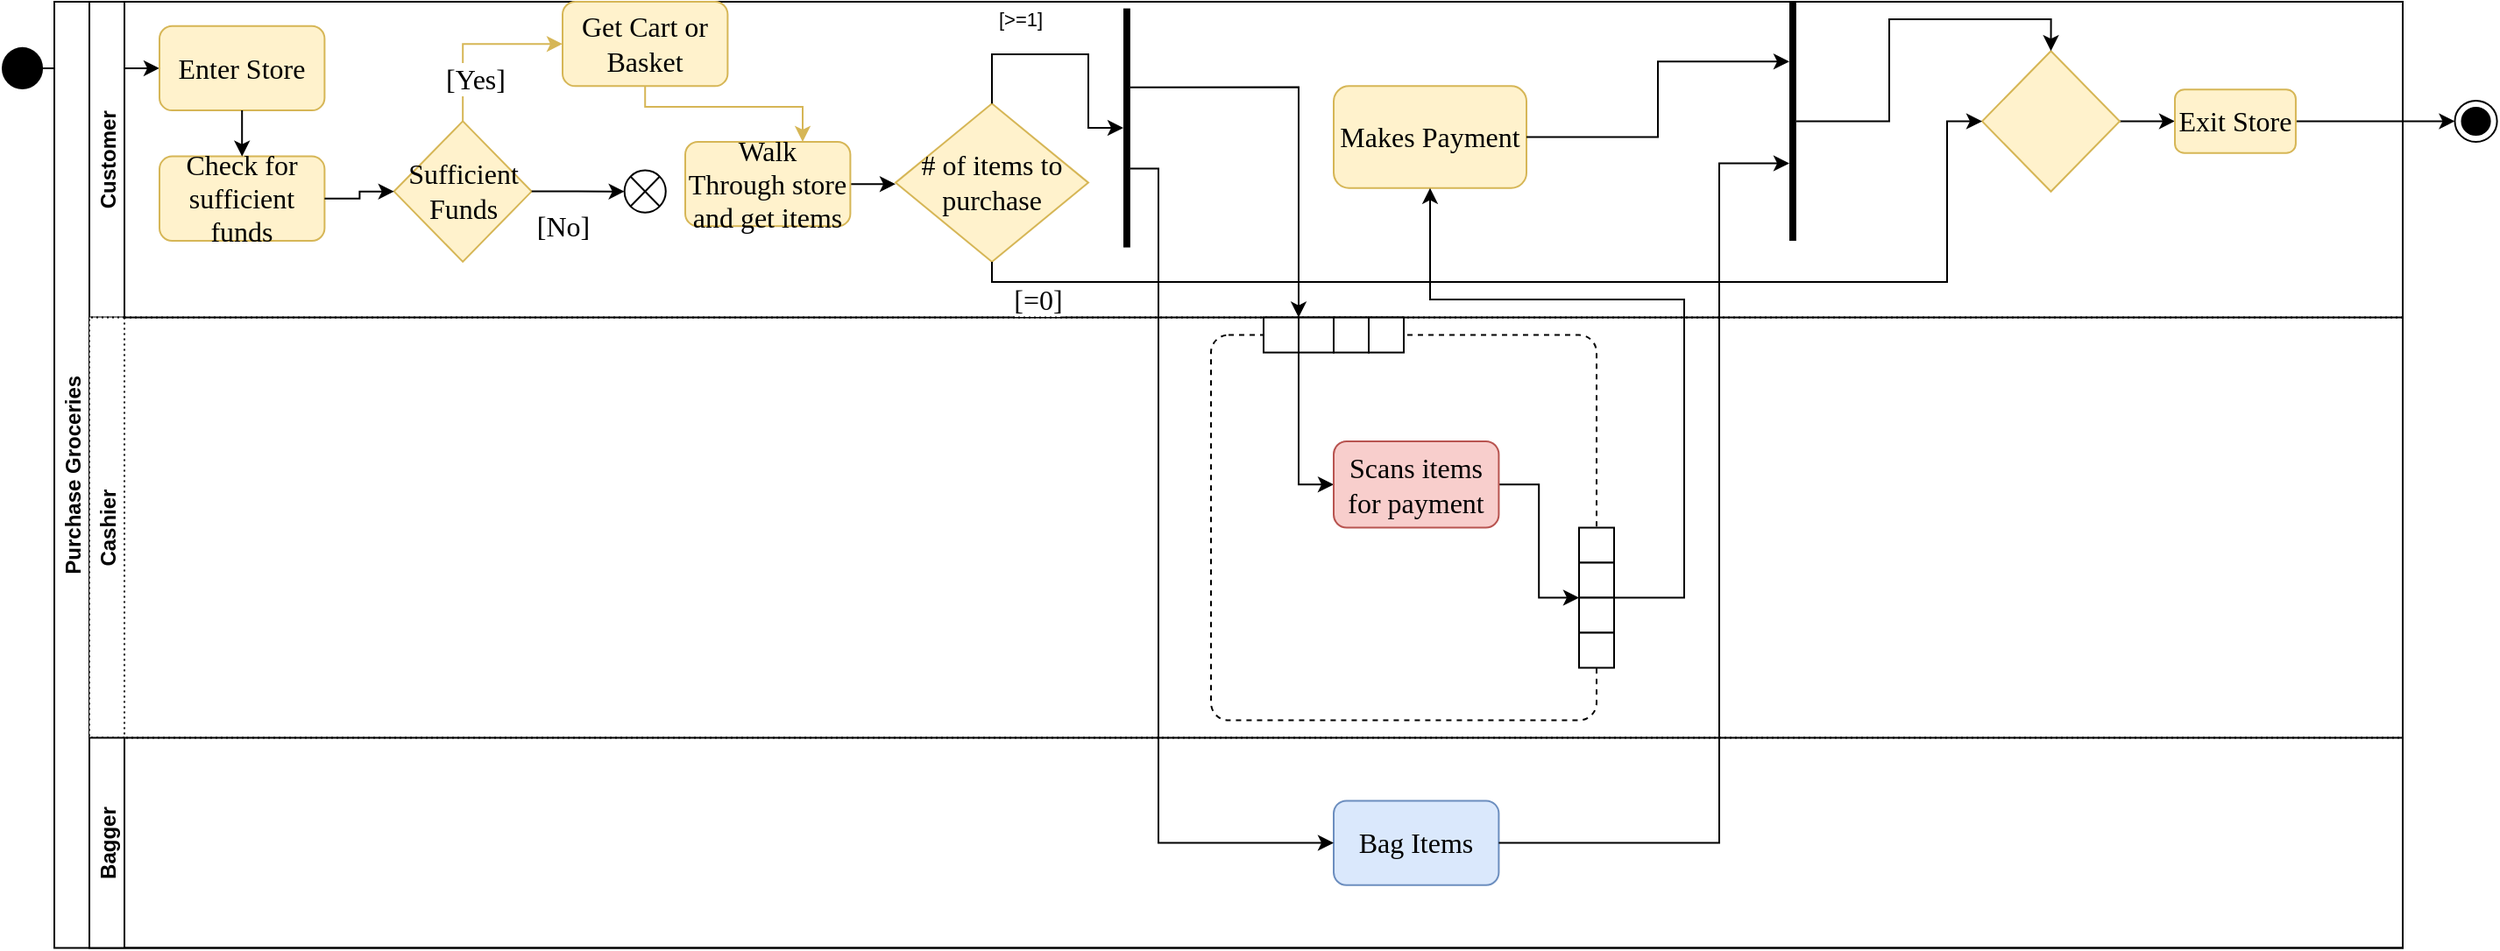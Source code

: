 <mxfile version="20.4.0" type="device" pages="4"><diagram id="RXQFur0JLAsoUZqeeeEs" name="Purchase Groceries"><mxGraphModel dx="1673" dy="934" grid="1" gridSize="10" guides="1" tooltips="1" connect="1" arrows="1" fold="1" page="1" pageScale="1" pageWidth="1100" pageHeight="850" math="0" shadow="0"><root><mxCell id="0"/><mxCell id="1" parent="0"/><mxCell id="0z7G8caczZ7H2pfrw97W-1" style="edgeStyle=orthogonalEdgeStyle;rounded=0;orthogonalLoop=1;jettySize=auto;html=1;exitX=1;exitY=0.5;exitDx=0;exitDy=0;entryX=0;entryY=0.5;entryDx=0;entryDy=0;fontFamily=Times New Roman;fontSize=16;" parent="1" source="0z7G8caczZ7H2pfrw97W-2" target="0z7G8caczZ7H2pfrw97W-14" edge="1"><mxGeometry relative="1" as="geometry"/></mxCell><mxCell id="0z7G8caczZ7H2pfrw97W-2" value="" style="ellipse;fillColor=#000000;strokeColor=none;fontFamily=Times New Roman;fontSize=16;" parent="1" vertex="1"><mxGeometry x="-0.003" y="115.923" width="23.551" height="24.085" as="geometry"/></mxCell><mxCell id="0z7G8caczZ7H2pfrw97W-3" value="" style="ellipse;html=1;shape=endState;fillColor=strokeColor;fontFamily=Times New Roman;fontSize=16;rotation=-90;" parent="1" vertex="1"><mxGeometry x="1400.001" y="146.195" width="23.551" height="24.085" as="geometry"/></mxCell><mxCell id="0z7G8caczZ7H2pfrw97W-4" style="edgeStyle=orthogonalEdgeStyle;rounded=0;orthogonalLoop=1;jettySize=auto;html=1;exitX=1;exitY=0.5;exitDx=0;exitDy=0;entryX=0.5;entryY=0;entryDx=0;entryDy=0;fontFamily=Times New Roman;fontSize=16;" parent="1" source="0z7G8caczZ7H2pfrw97W-26" target="0z7G8caczZ7H2pfrw97W-3" edge="1"><mxGeometry relative="1" as="geometry"/></mxCell><mxCell id="0z7G8caczZ7H2pfrw97W-5" value="Purchase Groceries" style="swimlane;childLayout=stackLayout;resizeParent=1;resizeParentMax=0;horizontal=0;startSize=20;horizontalStack=0;" parent="1" vertex="1"><mxGeometry x="30" y="90" width="1340" height="540.28" as="geometry"/></mxCell><mxCell id="0z7G8caczZ7H2pfrw97W-6" value="Customer" style="swimlane;startSize=20;horizontal=0;" parent="0z7G8caczZ7H2pfrw97W-5" vertex="1"><mxGeometry x="20" width="1320" height="180.28" as="geometry"/></mxCell><mxCell id="0z7G8caczZ7H2pfrw97W-7" value="" style="html=1;points=[[0,0.5,0,0,0],[1,0.33,0,0,0],[1,0.67,0,0,0]];perimeter=orthogonalPerimeter;fillColor=#000000;strokeColor=none;fontFamily=Times New Roman;fontSize=16;" parent="0z7G8caczZ7H2pfrw97W-6" vertex="1"><mxGeometry x="590.004" y="3.803" width="3.925" height="136.479" as="geometry"/></mxCell><mxCell id="0z7G8caczZ7H2pfrw97W-8" value="" style="html=1;perimeter=orthogonalPerimeter;fillColor=#000000;strokeColor=none;fontFamily=Times New Roman;fontSize=16;" parent="0z7G8caczZ7H2pfrw97W-6" vertex="1"><mxGeometry x="970.001" y="0.003" width="3.925" height="136.479" as="geometry"/></mxCell><mxCell id="0z7G8caczZ7H2pfrw97W-9" value="Makes Payment" style="whiteSpace=wrap;html=1;rounded=1;fontSize=16;fillColor=#fff2cc;strokeColor=#d6b656;fontFamily=Times New Roman;" parent="0z7G8caczZ7H2pfrw97W-6" vertex="1"><mxGeometry x="710" y="48.18" width="110.01" height="58.17" as="geometry"/></mxCell><mxCell id="0z7G8caczZ7H2pfrw97W-10" style="edgeStyle=orthogonalEdgeStyle;rounded=0;orthogonalLoop=1;jettySize=auto;html=1;exitX=1;exitY=0.5;exitDx=0;exitDy=0;entryX=0;entryY=0.25;entryDx=0;entryDy=0;fontFamily=Times New Roman;fontSize=16;" parent="0z7G8caczZ7H2pfrw97W-6" source="0z7G8caczZ7H2pfrw97W-9" target="0z7G8caczZ7H2pfrw97W-8" edge="1"><mxGeometry relative="1" as="geometry"/></mxCell><mxCell id="0z7G8caczZ7H2pfrw97W-11" style="edgeStyle=orthogonalEdgeStyle;rounded=0;orthogonalLoop=1;jettySize=auto;html=1;exitX=1;exitY=0.5;exitDx=0;exitDy=0;entryX=0;entryY=0.5;entryDx=0;entryDy=0;" parent="0z7G8caczZ7H2pfrw97W-6" source="0z7G8caczZ7H2pfrw97W-12" target="0z7G8caczZ7H2pfrw97W-26" edge="1"><mxGeometry relative="1" as="geometry"/></mxCell><mxCell id="0z7G8caczZ7H2pfrw97W-12" value="" style="rhombus;whiteSpace=wrap;html=1;fontSize=16;fontFamily=Times New Roman;fillColor=#fff2cc;strokeColor=#d6b656;" parent="0z7G8caczZ7H2pfrw97W-6" vertex="1"><mxGeometry x="1080.005" y="28.1" width="78.505" height="80.282" as="geometry"/></mxCell><mxCell id="0z7G8caczZ7H2pfrw97W-13" value="" style="edgeStyle=orthogonalEdgeStyle;rounded=0;orthogonalLoop=1;jettySize=auto;html=1;entryX=0.5;entryY=0;entryDx=0;entryDy=0;" parent="0z7G8caczZ7H2pfrw97W-6" source="0z7G8caczZ7H2pfrw97W-8" target="0z7G8caczZ7H2pfrw97W-12" edge="1"><mxGeometry relative="1" as="geometry"><Array as="points"><mxPoint x="1027" y="68"/><mxPoint x="1027" y="10"/><mxPoint x="1119" y="10"/></Array></mxGeometry></mxCell><mxCell id="0z7G8caczZ7H2pfrw97W-14" value="Enter Store" style="rounded=1;whiteSpace=wrap;html=1;fontSize=16;fillColor=#fff2cc;strokeColor=#d6b656;fontFamily=Times New Roman;" parent="0z7G8caczZ7H2pfrw97W-6" vertex="1"><mxGeometry x="40" y="13.878" width="94.206" height="48.169" as="geometry"/></mxCell><mxCell id="0z7G8caczZ7H2pfrw97W-15" value="Check for sufficient funds" style="whiteSpace=wrap;html=1;fontSize=16;fontFamily=Times New Roman;fillColor=#fff2cc;strokeColor=#d6b656;rounded=1;" parent="0z7G8caczZ7H2pfrw97W-6" vertex="1"><mxGeometry x="40" y="88.312" width="94.206" height="48.169" as="geometry"/></mxCell><mxCell id="0z7G8caczZ7H2pfrw97W-16" value="" style="edgeStyle=orthogonalEdgeStyle;rounded=0;orthogonalLoop=1;jettySize=auto;html=1;fontFamily=Times New Roman;fontSize=16;exitX=0.5;exitY=1;exitDx=0;exitDy=0;" parent="0z7G8caczZ7H2pfrw97W-6" source="0z7G8caczZ7H2pfrw97W-14" target="0z7G8caczZ7H2pfrw97W-15" edge="1"><mxGeometry relative="1" as="geometry"/></mxCell><mxCell id="0z7G8caczZ7H2pfrw97W-17" value="Sufficient Funds" style="rhombus;whiteSpace=wrap;html=1;fontSize=16;fontFamily=Times New Roman;fillColor=#fff2cc;strokeColor=#d6b656;rounded=1;arcSize=0;" parent="0z7G8caczZ7H2pfrw97W-6" vertex="1"><mxGeometry x="173.828" y="68.166" width="78.505" height="80.282" as="geometry"/></mxCell><mxCell id="0z7G8caczZ7H2pfrw97W-18" value="" style="edgeStyle=orthogonalEdgeStyle;rounded=0;orthogonalLoop=1;jettySize=auto;html=1;fontFamily=Times New Roman;fontSize=16;" parent="0z7G8caczZ7H2pfrw97W-6" source="0z7G8caczZ7H2pfrw97W-15" target="0z7G8caczZ7H2pfrw97W-17" edge="1"><mxGeometry relative="1" as="geometry"/></mxCell><mxCell id="0z7G8caczZ7H2pfrw97W-19" style="edgeStyle=orthogonalEdgeStyle;rounded=0;orthogonalLoop=1;jettySize=auto;html=1;exitX=1;exitY=0.5;exitDx=0;exitDy=0;entryX=0;entryY=0.5;entryDx=0;entryDy=0;" parent="0z7G8caczZ7H2pfrw97W-6" source="0z7G8caczZ7H2pfrw97W-20" target="0z7G8caczZ7H2pfrw97W-27" edge="1"><mxGeometry relative="1" as="geometry"/></mxCell><mxCell id="0z7G8caczZ7H2pfrw97W-20" value="Walk Through store and get items" style="whiteSpace=wrap;html=1;rounded=1;fontSize=16;fillColor=#fff2cc;strokeColor=#d6b656;fontFamily=Times New Roman;" parent="0z7G8caczZ7H2pfrw97W-6" vertex="1"><mxGeometry x="339.998" y="80" width="94.206" height="48.169" as="geometry"/></mxCell><mxCell id="0z7G8caczZ7H2pfrw97W-21" value="Get Cart or Basket" style="whiteSpace=wrap;html=1;rounded=1;fontSize=16;fillColor=#fff2cc;strokeColor=#d6b656;fontFamily=Times New Roman;" parent="0z7G8caczZ7H2pfrw97W-6" vertex="1"><mxGeometry x="269.998" y="0.008" width="94.206" height="48.169" as="geometry"/></mxCell><mxCell id="0z7G8caczZ7H2pfrw97W-22" value="" style="edgeStyle=orthogonalEdgeStyle;rounded=0;orthogonalLoop=1;jettySize=auto;html=1;fontSize=16;fillColor=#fff2cc;strokeColor=#d6b656;fontFamily=Times New Roman;" parent="0z7G8caczZ7H2pfrw97W-6" source="0z7G8caczZ7H2pfrw97W-21" target="0z7G8caczZ7H2pfrw97W-20" edge="1"><mxGeometry relative="1" as="geometry"><Array as="points"><mxPoint x="317" y="60"/><mxPoint x="407" y="60"/></Array></mxGeometry></mxCell><mxCell id="0z7G8caczZ7H2pfrw97W-23" value="[Yes]" style="edgeStyle=orthogonalEdgeStyle;rounded=0;orthogonalLoop=1;jettySize=auto;html=1;fontSize=16;fillColor=#fff2cc;strokeColor=#d6b656;fontFamily=Times New Roman;exitX=0.5;exitY=0;exitDx=0;exitDy=0;entryX=0;entryY=0.5;entryDx=0;entryDy=0;" parent="0z7G8caczZ7H2pfrw97W-6" source="0z7G8caczZ7H2pfrw97W-17" target="0z7G8caczZ7H2pfrw97W-21" edge="1"><mxGeometry y="-20" relative="1" as="geometry"><Array as="points"/><mxPoint as="offset"/></mxGeometry></mxCell><mxCell id="0z7G8caczZ7H2pfrw97W-24" value="" style="shape=sumEllipse;perimeter=ellipsePerimeter;whiteSpace=wrap;html=1;backgroundOutline=1;fontFamily=Times New Roman;fontSize=16;" parent="0z7G8caczZ7H2pfrw97W-6" vertex="1"><mxGeometry x="305.325" y="96.261" width="23.551" height="24.085" as="geometry"/></mxCell><mxCell id="0z7G8caczZ7H2pfrw97W-25" value="[No]" style="edgeStyle=orthogonalEdgeStyle;rounded=0;orthogonalLoop=1;jettySize=auto;html=1;exitX=1;exitY=0.5;exitDx=0;exitDy=0;fontFamily=Times New Roman;fontSize=16;" parent="0z7G8caczZ7H2pfrw97W-6" source="0z7G8caczZ7H2pfrw97W-17" target="0z7G8caczZ7H2pfrw97W-24" edge="1"><mxGeometry x="-0.333" y="-20" relative="1" as="geometry"><mxPoint as="offset"/></mxGeometry></mxCell><mxCell id="0z7G8caczZ7H2pfrw97W-26" value="Exit Store" style="whiteSpace=wrap;html=1;rounded=1;fontSize=16;fillColor=#fff2cc;strokeColor=#d6b656;fontFamily=Times New Roman;" parent="0z7G8caczZ7H2pfrw97W-6" vertex="1"><mxGeometry x="1190" y="50.07" width="68.97" height="36.34" as="geometry"/></mxCell><mxCell id="0z7G8caczZ7H2pfrw97W-27" value="# of items to purchase" style="rhombus;whiteSpace=wrap;html=1;fontSize=16;fontFamily=Times New Roman;fillColor=#fff2cc;strokeColor=#d6b656;rounded=1;arcSize=0;" parent="0z7G8caczZ7H2pfrw97W-6" vertex="1"><mxGeometry x="460" y="58.17" width="110" height="90.28" as="geometry"/></mxCell><mxCell id="0z7G8caczZ7H2pfrw97W-28" style="edgeStyle=orthogonalEdgeStyle;rounded=0;orthogonalLoop=1;jettySize=auto;html=1;exitX=0.5;exitY=1;exitDx=0;exitDy=0;fontFamily=Times New Roman;fontSize=16;entryX=0;entryY=0.5;entryDx=0;entryDy=0;" parent="0z7G8caczZ7H2pfrw97W-6" source="0z7G8caczZ7H2pfrw97W-27" target="0z7G8caczZ7H2pfrw97W-12" edge="1"><mxGeometry relative="1" as="geometry"><mxPoint x="852.897" y="222.254" as="targetPoint"/><Array as="points"><mxPoint x="515" y="160"/><mxPoint x="1060" y="160"/><mxPoint x="1060" y="68"/></Array></mxGeometry></mxCell><mxCell id="0z7G8caczZ7H2pfrw97W-29" value="[=0]" style="edgeLabel;html=1;align=center;verticalAlign=middle;resizable=0;points=[];fontSize=16;fontFamily=Times New Roman;" parent="0z7G8caczZ7H2pfrw97W-28" vertex="1" connectable="0"><mxGeometry x="-0.821" y="-1" relative="1" as="geometry"><mxPoint x="-23" y="9" as="offset"/></mxGeometry></mxCell><mxCell id="0z7G8caczZ7H2pfrw97W-30" value="[&amp;gt;=1]" style="edgeStyle=orthogonalEdgeStyle;rounded=0;orthogonalLoop=1;jettySize=auto;html=1;exitX=0.5;exitY=0;exitDx=0;exitDy=0;entryX=0;entryY=0.5;entryDx=0;entryDy=0;entryPerimeter=0;" parent="0z7G8caczZ7H2pfrw97W-6" source="0z7G8caczZ7H2pfrw97W-27" target="0z7G8caczZ7H2pfrw97W-7" edge="1"><mxGeometry x="-0.388" y="20" relative="1" as="geometry"><Array as="points"><mxPoint x="515" y="30"/><mxPoint x="570" y="30"/><mxPoint x="570" y="72"/></Array><mxPoint as="offset"/></mxGeometry></mxCell><mxCell id="0z7G8caczZ7H2pfrw97W-31" value="Cashier" style="swimlane;startSize=20;horizontal=0;dashed=1;dashPattern=1 2;" parent="0z7G8caczZ7H2pfrw97W-5" vertex="1"><mxGeometry x="20" y="180.28" width="1320" height="240.0" as="geometry"/></mxCell><mxCell id="0z7G8caczZ7H2pfrw97W-32" value="" style="html=1;dashed=1;rounded=1;absoluteArcSize=1;arcSize=20;verticalAlign=top;align=left;spacingTop=20;spacingLeft=20;" parent="0z7G8caczZ7H2pfrw97W-31" vertex="1"><mxGeometry x="640" y="10" width="220" height="220" as="geometry"/></mxCell><mxCell id="0z7G8caczZ7H2pfrw97W-33" style="edgeStyle=orthogonalEdgeStyle;rounded=0;orthogonalLoop=1;jettySize=auto;html=1;exitX=0.25;exitY=1;exitDx=0;exitDy=0;entryX=0;entryY=0.5;entryDx=0;entryDy=0;strokeColor=#000000;" parent="0z7G8caczZ7H2pfrw97W-32" source="0z7G8caczZ7H2pfrw97W-34" target="0z7G8caczZ7H2pfrw97W-45" edge="1"><mxGeometry relative="1" as="geometry"/></mxCell><mxCell id="0z7G8caczZ7H2pfrw97W-34" value="" style="group;resizeWidth=0;resizeHeight=0;" parent="0z7G8caczZ7H2pfrw97W-32" vertex="1"><mxGeometry width="80" height="20" relative="1" as="geometry"><mxPoint x="30" y="-10" as="offset"/></mxGeometry></mxCell><mxCell id="0z7G8caczZ7H2pfrw97W-35" value="" style="resizeWidth=0;resizeHeight=0;points=[[0,0],[0.5,0],[1,0]];" parent="0z7G8caczZ7H2pfrw97W-34" vertex="1"><mxGeometry width="20" height="20" relative="1" as="geometry"><mxPoint as="offset"/></mxGeometry></mxCell><mxCell id="0z7G8caczZ7H2pfrw97W-36" value="" style="resizeWidth=0;resizeHeight=0;points=[[0,0],[0.5,0],[1,0]];" parent="0z7G8caczZ7H2pfrw97W-34" vertex="1"><mxGeometry width="20" height="20" relative="1" as="geometry"><mxPoint x="20" as="offset"/></mxGeometry></mxCell><mxCell id="0z7G8caczZ7H2pfrw97W-37" value="" style="resizeWidth=0;resizeHeight=0;points=[[0,0],[0.5,0],[1,0]];" parent="0z7G8caczZ7H2pfrw97W-34" vertex="1"><mxGeometry width="20" height="20" relative="1" as="geometry"><mxPoint x="40" as="offset"/></mxGeometry></mxCell><mxCell id="0z7G8caczZ7H2pfrw97W-38" value="" style="resizeWidth=0;resizeHeight=0;points=[[0,0],[0.5,0],[1,0]];" parent="0z7G8caczZ7H2pfrw97W-34" vertex="1"><mxGeometry width="20" height="20" relative="1" as="geometry"><mxPoint x="60" as="offset"/></mxGeometry></mxCell><mxCell id="0z7G8caczZ7H2pfrw97W-39" value="" style="group;resizeWidth=0;resizeHeight=0;" parent="0z7G8caczZ7H2pfrw97W-32" vertex="1"><mxGeometry x="1" y="1" width="20" height="80" relative="1" as="geometry"><mxPoint x="-10" y="-110" as="offset"/></mxGeometry></mxCell><mxCell id="0z7G8caczZ7H2pfrw97W-40" value="" style="resizeWidth=0;resizeHeight=0;points=[[0,0],[0.5,0],[1,0]];" parent="0z7G8caczZ7H2pfrw97W-39" vertex="1"><mxGeometry width="20" height="20" relative="1" as="geometry"><mxPoint as="offset"/></mxGeometry></mxCell><mxCell id="0z7G8caczZ7H2pfrw97W-41" value="" style="resizeWidth=0;resizeHeight=0;points=[[0,0],[0.5,0],[1,0]];" parent="0z7G8caczZ7H2pfrw97W-39" vertex="1"><mxGeometry width="20" height="20" relative="1" as="geometry"><mxPoint y="20" as="offset"/></mxGeometry></mxCell><mxCell id="0z7G8caczZ7H2pfrw97W-42" value="" style="resizeWidth=0;resizeHeight=0;points=[[0,0],[0.5,0],[1,0]];" parent="0z7G8caczZ7H2pfrw97W-39" vertex="1"><mxGeometry width="20" height="20" relative="1" as="geometry"><mxPoint y="40" as="offset"/></mxGeometry></mxCell><mxCell id="0z7G8caczZ7H2pfrw97W-43" value="" style="resizeWidth=0;resizeHeight=0;points=[[0,0],[0.5,0],[1,0]];" parent="0z7G8caczZ7H2pfrw97W-39" vertex="1"><mxGeometry width="20" height="20" relative="1" as="geometry"><mxPoint y="60" as="offset"/></mxGeometry></mxCell><mxCell id="0z7G8caczZ7H2pfrw97W-44" style="edgeStyle=orthogonalEdgeStyle;rounded=0;orthogonalLoop=1;jettySize=auto;html=1;exitX=1;exitY=0.5;exitDx=0;exitDy=0;entryX=0;entryY=0.5;entryDx=0;entryDy=0;strokeColor=#000000;" parent="0z7G8caczZ7H2pfrw97W-32" source="0z7G8caczZ7H2pfrw97W-45" target="0z7G8caczZ7H2pfrw97W-39" edge="1"><mxGeometry relative="1" as="geometry"/></mxCell><mxCell id="0z7G8caczZ7H2pfrw97W-45" value="Scans items for payment" style="whiteSpace=wrap;html=1;rounded=1;fontSize=16;fillColor=#f8cecc;strokeColor=#b85450;fontFamily=Times New Roman;" parent="0z7G8caczZ7H2pfrw97W-32" vertex="1"><mxGeometry x="70" y="60.72" width="94.21" height="49.28" as="geometry"/></mxCell><mxCell id="0z7G8caczZ7H2pfrw97W-46" value="Bagger" style="swimlane;startSize=20;horizontal=0;" parent="0z7G8caczZ7H2pfrw97W-5" vertex="1"><mxGeometry x="20" y="420.28" width="1320" height="120" as="geometry"/></mxCell><mxCell id="0z7G8caczZ7H2pfrw97W-47" value="Bag Items" style="rounded=1;whiteSpace=wrap;html=1;fontFamily=Times New Roman;fontSize=16;fillColor=#dae8fc;strokeColor=#6c8ebf;" parent="0z7G8caczZ7H2pfrw97W-46" vertex="1"><mxGeometry x="710.0" y="35.912" width="94.206" height="48.169" as="geometry"/></mxCell><mxCell id="0z7G8caczZ7H2pfrw97W-48" style="edgeStyle=orthogonalEdgeStyle;rounded=0;orthogonalLoop=1;jettySize=auto;html=1;exitX=1;exitY=0.5;exitDx=0;exitDy=0;entryX=0;entryY=0.676;entryDx=0;entryDy=0;fontFamily=Times New Roman;fontSize=16;entryPerimeter=0;" parent="0z7G8caczZ7H2pfrw97W-5" source="0z7G8caczZ7H2pfrw97W-47" target="0z7G8caczZ7H2pfrw97W-8" edge="1"><mxGeometry relative="1" as="geometry"><Array as="points"><mxPoint x="950" y="480"/><mxPoint x="950" y="92"/></Array></mxGeometry></mxCell><mxCell id="0z7G8caczZ7H2pfrw97W-49" value="" style="edgeStyle=orthogonalEdgeStyle;rounded=0;orthogonalLoop=1;jettySize=auto;html=1;fontSize=16;fillColor=#fff2cc;strokeColor=#000000;fontFamily=Times New Roman;exitX=1;exitY=0;exitDx=0;exitDy=0;" parent="0z7G8caczZ7H2pfrw97W-5" source="0z7G8caczZ7H2pfrw97W-42" target="0z7G8caczZ7H2pfrw97W-9" edge="1"><mxGeometry relative="1" as="geometry"><Array as="points"><mxPoint x="930" y="340"/><mxPoint x="930" y="170"/><mxPoint x="785" y="170"/></Array></mxGeometry></mxCell><mxCell id="0z7G8caczZ7H2pfrw97W-50" style="edgeStyle=orthogonalEdgeStyle;rounded=0;orthogonalLoop=1;jettySize=auto;html=1;exitX=1;exitY=0.33;exitDx=0;exitDy=0;exitPerimeter=0;entryX=1;entryY=0;entryDx=0;entryDy=0;" parent="0z7G8caczZ7H2pfrw97W-5" source="0z7G8caczZ7H2pfrw97W-7" target="0z7G8caczZ7H2pfrw97W-35" edge="1"><mxGeometry relative="1" as="geometry"/></mxCell><mxCell id="0z7G8caczZ7H2pfrw97W-51" style="edgeStyle=orthogonalEdgeStyle;rounded=0;orthogonalLoop=1;jettySize=auto;html=1;exitX=1;exitY=0.67;exitDx=0;exitDy=0;exitPerimeter=0;entryX=0;entryY=0.5;entryDx=0;entryDy=0;" parent="0z7G8caczZ7H2pfrw97W-5" source="0z7G8caczZ7H2pfrw97W-7" target="0z7G8caczZ7H2pfrw97W-47" edge="1"><mxGeometry relative="1" as="geometry"><Array as="points"><mxPoint x="630" y="95"/><mxPoint x="630" y="480"/></Array></mxGeometry></mxCell></root></mxGraphModel></diagram><diagram id="ZfKNPwVAdrzFTU74qhph" name="Make Payment"><mxGraphModel dx="1185" dy="662" grid="1" gridSize="10" guides="1" tooltips="1" connect="1" arrows="1" fold="1" page="1" pageScale="1" pageWidth="1100" pageHeight="850" math="0" shadow="0">&#xa;      <root>&#xa;        <mxCell id="0"/>&#xa;        <mxCell id="1" parent="0"/>&#xa;        <mxCell id="2ucF-1oo7JGU_lj_R-2m-6" value="" style="endArrow=classic;html=1;rounded=0;entryX=0;entryY=0.5;entryDx=0;entryDy=0;" parent="1" target="2ucF-1oo7JGU_lj_R-2m-5" edge="1">&#xa;          <mxGeometry width="50" height="50" relative="1" as="geometry">&#xa;            <mxPoint x="70" y="690" as="sourcePoint"/>&#xa;            <mxPoint x="380" y="480" as="targetPoint"/>&#xa;          </mxGeometry>&#xa;        </mxCell>&#xa;        <mxCell id="sRZtuT86F7oAawYKFe2H-3" value="" style="endArrow=classic;html=1;rounded=0;exitX=1;exitY=0.5;exitDx=0;exitDy=0;" edge="1" parent="1" source="sRZtuT86F7oAawYKFe2H-1">&#xa;          <mxGeometry width="50" height="50" relative="1" as="geometry">&#xa;            <mxPoint x="1130" y="210" as="sourcePoint"/>&#xa;            <mxPoint x="1220" y="180" as="targetPoint"/>&#xa;          </mxGeometry>&#xa;        </mxCell>&#xa;        <mxCell id="2ucF-1oo7JGU_lj_R-2m-1" value="Make Payment" style="swimlane;childLayout=stackLayout;resizeParent=1;resizeParentMax=0;horizontal=0;startSize=20;horizontalStack=0;" parent="1" vertex="1">&#xa;          <mxGeometry x="90" y="130" width="1000" height="640" as="geometry"/>&#xa;        </mxCell>&#xa;        <mxCell id="2ucF-1oo7JGU_lj_R-2m-2" value="Customer    " style="swimlane;startSize=20;horizontal=0;" parent="2ucF-1oo7JGU_lj_R-2m-1" vertex="1">&#xa;          <mxGeometry x="20" width="980" height="320" as="geometry"/>&#xa;        </mxCell>&#xa;        <mxCell id="2ucF-1oo7JGU_lj_R-2m-11" value="Select payment method" style="whiteSpace=wrap;html=1;fontFamily=Georgia;rounded=1;arcSize=23;fontStyle=0;" parent="2ucF-1oo7JGU_lj_R-2m-2" vertex="1">&#xa;          <mxGeometry x="40" y="20" width="120" height="60" as="geometry"/>&#xa;        </mxCell>&#xa;        <mxCell id="2ucF-1oo7JGU_lj_R-2m-13" value="" style="rhombus;whiteSpace=wrap;html=1;fontFamily=Georgia;rounded=1;arcSize=0;fontStyle=0;" parent="2ucF-1oo7JGU_lj_R-2m-2" vertex="1">&#xa;          <mxGeometry x="240" y="10" width="80" height="80" as="geometry"/>&#xa;        </mxCell>&#xa;        <mxCell id="2ucF-1oo7JGU_lj_R-2m-14" value="" style="edgeStyle=orthogonalEdgeStyle;rounded=0;orthogonalLoop=1;jettySize=auto;html=1;fontFamily=Georgia;" parent="2ucF-1oo7JGU_lj_R-2m-2" source="2ucF-1oo7JGU_lj_R-2m-11" target="2ucF-1oo7JGU_lj_R-2m-13" edge="1">&#xa;          <mxGeometry relative="1" as="geometry"/>&#xa;        </mxCell>&#xa;        <mxCell id="sRZtuT86F7oAawYKFe2H-1" value="" style="rhombus;whiteSpace=wrap;html=1;fontFamily=Georgia;rounded=1;arcSize=0;fontStyle=0;" vertex="1" parent="2ucF-1oo7JGU_lj_R-2m-2">&#xa;          <mxGeometry x="880" y="10" width="80" height="80" as="geometry"/>&#xa;        </mxCell>&#xa;        <mxCell id="sRZtuT86F7oAawYKFe2H-6" value="Hand cash to cashier" style="whiteSpace=wrap;html=1;fontFamily=Georgia;rounded=1;arcSize=23;fontStyle=0;" vertex="1" parent="2ucF-1oo7JGU_lj_R-2m-2">&#xa;          <mxGeometry x="380" y="110" width="120" height="60" as="geometry"/>&#xa;        </mxCell>&#xa;        <mxCell id="sRZtuT86F7oAawYKFe2H-7" value="[Cash]" style="edgeStyle=orthogonalEdgeStyle;rounded=0;orthogonalLoop=1;jettySize=auto;html=1;" edge="1" parent="2ucF-1oo7JGU_lj_R-2m-2" source="2ucF-1oo7JGU_lj_R-2m-13" target="sRZtuT86F7oAawYKFe2H-6">&#xa;          <mxGeometry x="0.6" y="10" relative="1" as="geometry">&#xa;            <Array as="points">&#xa;              <mxPoint x="280" y="140"/>&#xa;            </Array>&#xa;            <mxPoint as="offset"/>&#xa;          </mxGeometry>&#xa;        </mxCell>&#xa;        <mxCell id="sRZtuT86F7oAawYKFe2H-4" value="Enters card into reader" style="whiteSpace=wrap;html=1;fontFamily=Georgia;rounded=1;arcSize=20;fontStyle=0;" vertex="1" parent="2ucF-1oo7JGU_lj_R-2m-2">&#xa;          <mxGeometry x="380" y="20" width="120" height="60" as="geometry"/>&#xa;        </mxCell>&#xa;        <mxCell id="sRZtuT86F7oAawYKFe2H-5" value="[Credit]" style="edgeStyle=orthogonalEdgeStyle;rounded=0;orthogonalLoop=1;jettySize=auto;html=1;" edge="1" parent="2ucF-1oo7JGU_lj_R-2m-2" source="2ucF-1oo7JGU_lj_R-2m-13" target="sRZtuT86F7oAawYKFe2H-4">&#xa;          <mxGeometry y="10" relative="1" as="geometry">&#xa;            <mxPoint as="offset"/>&#xa;          </mxGeometry>&#xa;        </mxCell>&#xa;        <mxCell id="sRZtuT86F7oAawYKFe2H-27" style="edgeStyle=orthogonalEdgeStyle;rounded=0;orthogonalLoop=1;jettySize=auto;html=1;entryX=0;entryY=0.5;entryDx=0;entryDy=0;" edge="1" parent="2ucF-1oo7JGU_lj_R-2m-2" source="sRZtuT86F7oAawYKFe2H-25" target="sRZtuT86F7oAawYKFe2H-1">&#xa;          <mxGeometry relative="1" as="geometry">&#xa;            <Array as="points">&#xa;              <mxPoint x="740" y="140"/>&#xa;              <mxPoint x="740" y="50"/>&#xa;            </Array>&#xa;          </mxGeometry>&#xa;        </mxCell>&#xa;        <mxCell id="sRZtuT86F7oAawYKFe2H-25" value="Receive change" style="rounded=1;whiteSpace=wrap;html=1;" vertex="1" parent="2ucF-1oo7JGU_lj_R-2m-2">&#xa;          <mxGeometry x="540" y="110" width="120" height="60" as="geometry"/>&#xa;        </mxCell>&#xa;        <mxCell id="2ucF-1oo7JGU_lj_R-2m-9" value="Amount" style="whiteSpace=wrap;html=1;fontFamily=Georgia;rounded=1;arcSize=0;fontStyle=1" parent="2ucF-1oo7JGU_lj_R-2m-2" vertex="1">&#xa;          <mxGeometry x="40" y="290" width="120" height="60" as="geometry"/>&#xa;        </mxCell>&#xa;        <mxCell id="2ucF-1oo7JGU_lj_R-2m-12" value="" style="edgeStyle=orthogonalEdgeStyle;rounded=0;orthogonalLoop=1;jettySize=auto;html=1;fontFamily=Georgia;" parent="2ucF-1oo7JGU_lj_R-2m-2" source="2ucF-1oo7JGU_lj_R-2m-9" target="2ucF-1oo7JGU_lj_R-2m-11" edge="1">&#xa;          <mxGeometry relative="1" as="geometry"/>&#xa;        </mxCell>&#xa;        <mxCell id="sRZtuT86F7oAawYKFe2H-35" style="edgeStyle=orthogonalEdgeStyle;rounded=0;jumpStyle=arc;orthogonalLoop=1;jettySize=auto;html=1;entryX=0.5;entryY=1;entryDx=0;entryDy=0;" edge="1" parent="2ucF-1oo7JGU_lj_R-2m-2" source="sRZtuT86F7oAawYKFe2H-33" target="sRZtuT86F7oAawYKFe2H-1">&#xa;          <mxGeometry relative="1" as="geometry">&#xa;            <Array as="points">&#xa;              <mxPoint x="920" y="170"/>&#xa;            </Array>&#xa;          </mxGeometry>&#xa;        </mxCell>&#xa;        <mxCell id="sRZtuT86F7oAawYKFe2H-33" value="Remove card from reader" style="rounded=1;whiteSpace=wrap;html=1;" vertex="1" parent="2ucF-1oo7JGU_lj_R-2m-2">&#xa;          <mxGeometry x="760" y="140" width="120" height="60" as="geometry"/>&#xa;        </mxCell>&#xa;        <mxCell id="2ucF-1oo7JGU_lj_R-2m-3" value="Cashier" style="swimlane;startSize=20;horizontal=0;" parent="2ucF-1oo7JGU_lj_R-2m-1" vertex="1">&#xa;          <mxGeometry x="20" y="320" width="980" height="160" as="geometry"/>&#xa;        </mxCell>&#xa;        <mxCell id="2ucF-1oo7JGU_lj_R-2m-7" value="Tell the customer the amount" style="whiteSpace=wrap;html=1;fontFamily=Georgia;rounded=1;" parent="2ucF-1oo7JGU_lj_R-2m-3" vertex="1">&#xa;          <mxGeometry x="40" y="70" width="120" height="60" as="geometry"/>&#xa;        </mxCell>&#xa;        <mxCell id="sRZtuT86F7oAawYKFe2H-8" value="Cash" style="whiteSpace=wrap;html=1;fontFamily=Georgia;rounded=1;arcSize=0;fontStyle=0;" vertex="1" parent="2ucF-1oo7JGU_lj_R-2m-3">&#xa;          <mxGeometry x="380" y="-30" width="120" height="60" as="geometry"/>&#xa;        </mxCell>&#xa;        <mxCell id="sRZtuT86F7oAawYKFe2H-10" value="Enter amount received" style="whiteSpace=wrap;html=1;fontFamily=Georgia;rounded=1;arcSize=17;fontStyle=0;" vertex="1" parent="2ucF-1oo7JGU_lj_R-2m-3">&#xa;          <mxGeometry x="380" y="70" width="120" height="60" as="geometry"/>&#xa;        </mxCell>&#xa;        <mxCell id="sRZtuT86F7oAawYKFe2H-11" value="" style="edgeStyle=orthogonalEdgeStyle;rounded=0;orthogonalLoop=1;jettySize=auto;html=1;" edge="1" parent="2ucF-1oo7JGU_lj_R-2m-3" source="sRZtuT86F7oAawYKFe2H-8" target="sRZtuT86F7oAawYKFe2H-10">&#xa;          <mxGeometry relative="1" as="geometry"/>&#xa;        </mxCell>&#xa;        <mxCell id="sRZtuT86F7oAawYKFe2H-20" value="" style="edgeStyle=orthogonalEdgeStyle;rounded=0;orthogonalLoop=1;jettySize=auto;html=1;" edge="1" parent="2ucF-1oo7JGU_lj_R-2m-3" source="sRZtuT86F7oAawYKFe2H-17">&#xa;          <mxGeometry relative="1" as="geometry">&#xa;            <mxPoint x="595" y="30" as="targetPoint"/>&#xa;          </mxGeometry>&#xa;        </mxCell>&#xa;        <mxCell id="sRZtuT86F7oAawYKFe2H-17" value="Give customer change" style="whiteSpace=wrap;html=1;fontFamily=Georgia;rounded=1;arcSize=18;fontStyle=0;" vertex="1" parent="2ucF-1oo7JGU_lj_R-2m-3">&#xa;          <mxGeometry x="540" y="70" width="110" height="60" as="geometry"/>&#xa;        </mxCell>&#xa;        <mxCell id="sRZtuT86F7oAawYKFe2H-19" value="Change" style="rounded=0;whiteSpace=wrap;html=1;" vertex="1" parent="2ucF-1oo7JGU_lj_R-2m-3">&#xa;          <mxGeometry x="540" y="-30" width="120" height="60" as="geometry"/>&#xa;        </mxCell>&#xa;        <mxCell id="2ucF-1oo7JGU_lj_R-2m-4" value="POS System" style="swimlane;startSize=20;horizontal=0;" parent="2ucF-1oo7JGU_lj_R-2m-1" vertex="1">&#xa;          <mxGeometry x="20" y="480" width="980" height="160" as="geometry"/>&#xa;        </mxCell>&#xa;        <mxCell id="2ucF-1oo7JGU_lj_R-2m-5" value="Show total amount" style="rounded=1;whiteSpace=wrap;html=1;fontFamily=Georgia;" parent="2ucF-1oo7JGU_lj_R-2m-4" vertex="1">&#xa;          <mxGeometry x="40" y="50" width="120" height="60" as="geometry"/>&#xa;        </mxCell>&#xa;        <mxCell id="sRZtuT86F7oAawYKFe2H-15" value="" style="edgeStyle=orthogonalEdgeStyle;rounded=0;orthogonalLoop=1;jettySize=auto;html=1;dashed=1;dashPattern=1 1;" edge="1" parent="2ucF-1oo7JGU_lj_R-2m-4" source="sRZtuT86F7oAawYKFe2H-12" target="sRZtuT86F7oAawYKFe2H-14">&#xa;          <mxGeometry relative="1" as="geometry"/>&#xa;        </mxCell>&#xa;        <mxCell id="sRZtuT86F7oAawYKFe2H-12" value="Process payment and display change" style="whiteSpace=wrap;html=1;fontFamily=Georgia;rounded=1;arcSize=18;fontStyle=0;" vertex="1" parent="2ucF-1oo7JGU_lj_R-2m-4">&#xa;          <mxGeometry x="380" y="50" width="120" height="60" as="geometry"/>&#xa;        </mxCell>&#xa;        <mxCell id="sRZtuT86F7oAawYKFe2H-14" value="&amp;lt;&amp;lt;datastore&amp;gt;&amp;gt;&lt;br&gt;Payment" style="rounded=0;whiteSpace=wrap;html=1;" vertex="1" parent="2ucF-1oo7JGU_lj_R-2m-4">&#xa;          <mxGeometry x="180" y="50" width="120" height="60" as="geometry"/>&#xa;        </mxCell>&#xa;        <mxCell id="sRZtuT86F7oAawYKFe2H-31" style="edgeStyle=orthogonalEdgeStyle;rounded=0;jumpStyle=arc;orthogonalLoop=1;jettySize=auto;html=1;entryX=0.5;entryY=1;entryDx=0;entryDy=0;dashed=1;dashPattern=1 1;" edge="1" parent="2ucF-1oo7JGU_lj_R-2m-4" source="sRZtuT86F7oAawYKFe2H-30" target="sRZtuT86F7oAawYKFe2H-14">&#xa;          <mxGeometry relative="1" as="geometry">&#xa;            <Array as="points">&#xa;              <mxPoint x="690" y="130"/>&#xa;              <mxPoint x="240" y="130"/>&#xa;            </Array>&#xa;          </mxGeometry>&#xa;        </mxCell>&#xa;        <mxCell id="sRZtuT86F7oAawYKFe2H-30" value="Processes payment and informs customer" style="rounded=1;whiteSpace=wrap;html=1;" vertex="1" parent="2ucF-1oo7JGU_lj_R-2m-4">&#xa;          <mxGeometry x="630" y="50" width="120" height="60" as="geometry"/>&#xa;        </mxCell>&#xa;        <mxCell id="2ucF-1oo7JGU_lj_R-2m-8" value="" style="edgeStyle=orthogonalEdgeStyle;rounded=0;orthogonalLoop=1;jettySize=auto;html=1;fontFamily=Georgia;" parent="2ucF-1oo7JGU_lj_R-2m-1" source="2ucF-1oo7JGU_lj_R-2m-5" target="2ucF-1oo7JGU_lj_R-2m-7" edge="1">&#xa;          <mxGeometry relative="1" as="geometry"/>&#xa;        </mxCell>&#xa;        <mxCell id="sRZtuT86F7oAawYKFe2H-9" value="" style="edgeStyle=orthogonalEdgeStyle;rounded=0;orthogonalLoop=1;jettySize=auto;html=1;" edge="1" parent="2ucF-1oo7JGU_lj_R-2m-1" source="sRZtuT86F7oAawYKFe2H-6" target="sRZtuT86F7oAawYKFe2H-8">&#xa;          <mxGeometry relative="1" as="geometry"/>&#xa;        </mxCell>&#xa;        <mxCell id="sRZtuT86F7oAawYKFe2H-13" value="" style="edgeStyle=orthogonalEdgeStyle;rounded=0;orthogonalLoop=1;jettySize=auto;html=1;" edge="1" parent="2ucF-1oo7JGU_lj_R-2m-1" source="sRZtuT86F7oAawYKFe2H-10" target="sRZtuT86F7oAawYKFe2H-12">&#xa;          <mxGeometry relative="1" as="geometry"/>&#xa;        </mxCell>&#xa;        <mxCell id="sRZtuT86F7oAawYKFe2H-18" value="" style="edgeStyle=orthogonalEdgeStyle;rounded=0;orthogonalLoop=1;jettySize=auto;html=1;" edge="1" parent="2ucF-1oo7JGU_lj_R-2m-1" source="sRZtuT86F7oAawYKFe2H-12" target="sRZtuT86F7oAawYKFe2H-17">&#xa;          <mxGeometry relative="1" as="geometry"/>&#xa;        </mxCell>&#xa;        <mxCell id="sRZtuT86F7oAawYKFe2H-26" value="" style="edgeStyle=orthogonalEdgeStyle;rounded=0;orthogonalLoop=1;jettySize=auto;html=1;" edge="1" parent="2ucF-1oo7JGU_lj_R-2m-1" source="sRZtuT86F7oAawYKFe2H-19" target="sRZtuT86F7oAawYKFe2H-25">&#xa;          <mxGeometry relative="1" as="geometry"/>&#xa;        </mxCell>&#xa;        <mxCell id="sRZtuT86F7oAawYKFe2H-28" style="edgeStyle=orthogonalEdgeStyle;rounded=0;orthogonalLoop=1;jettySize=auto;html=1;entryX=0.5;entryY=1;entryDx=0;entryDy=0;" edge="1" parent="2ucF-1oo7JGU_lj_R-2m-1" source="2ucF-1oo7JGU_lj_R-2m-7" target="2ucF-1oo7JGU_lj_R-2m-9">&#xa;          <mxGeometry relative="1" as="geometry"/>&#xa;        </mxCell>&#xa;        <mxCell id="sRZtuT86F7oAawYKFe2H-29" style="edgeStyle=orthogonalEdgeStyle;rounded=0;orthogonalLoop=1;jettySize=auto;html=1;jumpStyle=arc;entryX=0.5;entryY=0;entryDx=0;entryDy=0;" edge="1" parent="2ucF-1oo7JGU_lj_R-2m-1" source="sRZtuT86F7oAawYKFe2H-4" target="sRZtuT86F7oAawYKFe2H-30">&#xa;          <mxGeometry relative="1" as="geometry">&#xa;            <mxPoint x="700" y="500" as="targetPoint"/>&#xa;          </mxGeometry>&#xa;        </mxCell>&#xa;        <mxCell id="sRZtuT86F7oAawYKFe2H-34" style="edgeStyle=orthogonalEdgeStyle;rounded=0;jumpStyle=arc;orthogonalLoop=1;jettySize=auto;html=1;entryX=0.5;entryY=1;entryDx=0;entryDy=0;" edge="1" parent="2ucF-1oo7JGU_lj_R-2m-1" source="sRZtuT86F7oAawYKFe2H-30" target="sRZtuT86F7oAawYKFe2H-33">&#xa;          <mxGeometry relative="1" as="geometry"/>&#xa;        </mxCell>&#xa;        <mxCell id="sRZtuT86F7oAawYKFe2H-16" style="edgeStyle=orthogonalEdgeStyle;rounded=0;orthogonalLoop=1;jettySize=auto;html=1;exitX=0;exitY=1;exitDx=0;exitDy=0;entryX=0.012;entryY=1;entryDx=0;entryDy=0;entryPerimeter=0;dashed=1;dashPattern=1 1;" edge="1" parent="1" source="2ucF-1oo7JGU_lj_R-2m-1" target="2ucF-1oo7JGU_lj_R-2m-1">&#xa;          <mxGeometry relative="1" as="geometry"/>&#xa;        </mxCell>&#xa;      </root>&#xa;    </mxGraphModel></diagram><diagram name="Purchase Groceries (future)" id="FHfHBh0FdbHrW_b8PtVZ"><mxGraphModel dx="1913" dy="454" grid="1" gridSize="10" guides="1" tooltips="1" connect="1" arrows="1" fold="1" page="1" pageScale="1" pageWidth="1100" pageHeight="850" math="0" shadow="0"><root><mxCell id="sJgWDWRG5COgwvUlYKcY-0"/><mxCell id="sJgWDWRG5COgwvUlYKcY-1" parent="sJgWDWRG5COgwvUlYKcY-0"/><mxCell id="sJgWDWRG5COgwvUlYKcY-2" style="edgeStyle=orthogonalEdgeStyle;rounded=0;orthogonalLoop=1;jettySize=auto;html=1;exitX=1;exitY=0.5;exitDx=0;exitDy=0;entryX=0;entryY=0.5;entryDx=0;entryDy=0;fontFamily=Times New Roman;fontSize=16;" parent="sJgWDWRG5COgwvUlYKcY-1" source="sJgWDWRG5COgwvUlYKcY-3" target="sJgWDWRG5COgwvUlYKcY-15" edge="1"><mxGeometry relative="1" as="geometry"/></mxCell><mxCell id="sJgWDWRG5COgwvUlYKcY-3" value="" style="ellipse;fillColor=#000000;strokeColor=none;fontFamily=Times New Roman;fontSize=16;" parent="sJgWDWRG5COgwvUlYKcY-1" vertex="1"><mxGeometry x="-120.003" y="32.053" width="23.551" height="24.085" as="geometry"/></mxCell><mxCell id="sJgWDWRG5COgwvUlYKcY-4" value="" style="ellipse;html=1;shape=endState;fillColor=strokeColor;fontFamily=Times New Roman;fontSize=16;rotation=-90;" parent="sJgWDWRG5COgwvUlYKcY-1" vertex="1"><mxGeometry x="1400.001" y="146.195" width="23.551" height="24.085" as="geometry"/></mxCell><mxCell id="sJgWDWRG5COgwvUlYKcY-5" style="edgeStyle=orthogonalEdgeStyle;rounded=0;orthogonalLoop=1;jettySize=auto;html=1;exitX=1;exitY=0.5;exitDx=0;exitDy=0;entryX=0.5;entryY=0;entryDx=0;entryDy=0;fontFamily=Times New Roman;fontSize=16;" parent="sJgWDWRG5COgwvUlYKcY-1" source="sJgWDWRG5COgwvUlYKcY-27" target="sJgWDWRG5COgwvUlYKcY-4" edge="1"><mxGeometry relative="1" as="geometry"/></mxCell><mxCell id="sJgWDWRG5COgwvUlYKcY-6" value="Purchase Groceries" style="swimlane;childLayout=stackLayout;resizeParent=1;resizeParentMax=0;horizontal=0;startSize=20;horizontalStack=0;" parent="sJgWDWRG5COgwvUlYKcY-1" vertex="1"><mxGeometry x="-50" y="20" width="1480" height="739.72" as="geometry"/></mxCell><mxCell id="sJgWDWRG5COgwvUlYKcY-7" value="Customer" style="swimlane;startSize=20;horizontal=0;" parent="sJgWDWRG5COgwvUlYKcY-6" vertex="1"><mxGeometry x="20" width="1460" height="230" as="geometry"/></mxCell><mxCell id="sJgWDWRG5COgwvUlYKcY-8" value="" style="html=1;points=[[0,0.5,0,0,0],[1,0.33,0,0,0],[1,0.67,0,0,0]];perimeter=orthogonalPerimeter;fillColor=#000000;strokeColor=none;fontFamily=Times New Roman;fontSize=16;" parent="sJgWDWRG5COgwvUlYKcY-7" vertex="1"><mxGeometry x="590.004" y="3.803" width="3.925" height="136.479" as="geometry"/></mxCell><mxCell id="sJgWDWRG5COgwvUlYKcY-9" value="" style="html=1;perimeter=orthogonalPerimeter;fillColor=#000000;strokeColor=none;fontFamily=Times New Roman;fontSize=16;" parent="sJgWDWRG5COgwvUlYKcY-7" vertex="1"><mxGeometry x="970.001" y="0.003" width="3.925" height="136.479" as="geometry"/></mxCell><mxCell id="sJgWDWRG5COgwvUlYKcY-10" value="Makes Payment" style="whiteSpace=wrap;html=1;rounded=1;fontSize=16;fillColor=#f8cecc;strokeColor=#b85450;fontFamily=Times New Roman;" parent="sJgWDWRG5COgwvUlYKcY-7" vertex="1"><mxGeometry x="710" y="48.18" width="110.01" height="58.17" as="geometry"/></mxCell><mxCell id="sJgWDWRG5COgwvUlYKcY-11" style="edgeStyle=orthogonalEdgeStyle;rounded=0;orthogonalLoop=1;jettySize=auto;html=1;exitX=1;exitY=0.5;exitDx=0;exitDy=0;entryX=0;entryY=0.25;entryDx=0;entryDy=0;fontFamily=Times New Roman;fontSize=16;" parent="sJgWDWRG5COgwvUlYKcY-7" source="sJgWDWRG5COgwvUlYKcY-10" target="sJgWDWRG5COgwvUlYKcY-9" edge="1"><mxGeometry relative="1" as="geometry"/></mxCell><mxCell id="sJgWDWRG5COgwvUlYKcY-12" style="edgeStyle=orthogonalEdgeStyle;rounded=0;orthogonalLoop=1;jettySize=auto;html=1;exitX=1;exitY=0.5;exitDx=0;exitDy=0;entryX=0;entryY=0.5;entryDx=0;entryDy=0;" parent="sJgWDWRG5COgwvUlYKcY-7" source="sJgWDWRG5COgwvUlYKcY-13" target="sJgWDWRG5COgwvUlYKcY-27" edge="1"><mxGeometry relative="1" as="geometry"/></mxCell><mxCell id="sJgWDWRG5COgwvUlYKcY-13" value="" style="rhombus;whiteSpace=wrap;html=1;fontSize=16;fontFamily=Times New Roman;fillColor=#fff2cc;strokeColor=#d6b656;" parent="sJgWDWRG5COgwvUlYKcY-7" vertex="1"><mxGeometry x="1080.005" y="28.1" width="78.505" height="80.282" as="geometry"/></mxCell><mxCell id="sJgWDWRG5COgwvUlYKcY-14" value="" style="edgeStyle=orthogonalEdgeStyle;rounded=0;orthogonalLoop=1;jettySize=auto;html=1;entryX=0.5;entryY=0;entryDx=0;entryDy=0;" parent="sJgWDWRG5COgwvUlYKcY-7" source="sJgWDWRG5COgwvUlYKcY-9" target="sJgWDWRG5COgwvUlYKcY-13" edge="1"><mxGeometry relative="1" as="geometry"><Array as="points"><mxPoint x="1027" y="68"/><mxPoint x="1027" y="10"/><mxPoint x="1119" y="10"/></Array></mxGeometry></mxCell><mxCell id="sJgWDWRG5COgwvUlYKcY-15" value="Enter Store" style="rounded=1;whiteSpace=wrap;html=1;fontSize=16;fillColor=#fff2cc;strokeColor=#d6b656;fontFamily=Times New Roman;" parent="sJgWDWRG5COgwvUlYKcY-7" vertex="1"><mxGeometry x="40" y="24.088" width="94.206" height="48.169" as="geometry"/></mxCell><mxCell id="sJgWDWRG5COgwvUlYKcY-16" value="Check for sufficient funds" style="whiteSpace=wrap;html=1;fontSize=16;fontFamily=Times New Roman;fillColor=#fff2cc;strokeColor=#d6b656;rounded=1;" parent="sJgWDWRG5COgwvUlYKcY-7" vertex="1"><mxGeometry x="30" y="104.372" width="94.206" height="48.169" as="geometry"/></mxCell><mxCell id="sJgWDWRG5COgwvUlYKcY-17" value="" style="edgeStyle=orthogonalEdgeStyle;rounded=0;orthogonalLoop=1;jettySize=auto;html=1;fontFamily=Times New Roman;fontSize=16;exitX=0.5;exitY=1;exitDx=0;exitDy=0;" parent="sJgWDWRG5COgwvUlYKcY-7" source="sJgWDWRG5COgwvUlYKcY-15" target="sJgWDWRG5COgwvUlYKcY-16" edge="1"><mxGeometry relative="1" as="geometry"/></mxCell><mxCell id="sJgWDWRG5COgwvUlYKcY-18" value="Sufficient Funds" style="rhombus;whiteSpace=wrap;html=1;fontSize=16;fontFamily=Times New Roman;fillColor=#fff2cc;strokeColor=#d6b656;rounded=1;arcSize=0;" parent="sJgWDWRG5COgwvUlYKcY-7" vertex="1"><mxGeometry x="149.998" y="86.406" width="78.505" height="80.282" as="geometry"/></mxCell><mxCell id="sJgWDWRG5COgwvUlYKcY-19" value="" style="edgeStyle=orthogonalEdgeStyle;rounded=0;orthogonalLoop=1;jettySize=auto;html=1;fontFamily=Times New Roman;fontSize=16;entryX=0;entryY=0.5;entryDx=0;entryDy=0;" parent="sJgWDWRG5COgwvUlYKcY-7" source="sJgWDWRG5COgwvUlYKcY-16" target="sJgWDWRG5COgwvUlYKcY-18" edge="1"><mxGeometry relative="1" as="geometry"/></mxCell><mxCell id="sJgWDWRG5COgwvUlYKcY-21" value="Get Scanner" style="whiteSpace=wrap;html=1;rounded=1;fontSize=16;fillColor=#fff2cc;strokeColor=#d6b656;fontFamily=Times New Roman;" parent="sJgWDWRG5COgwvUlYKcY-7" vertex="1"><mxGeometry x="287.098" y="89.31" width="94.206" height="48.169" as="geometry"/></mxCell><mxCell id="sJgWDWRG5COgwvUlYKcY-22" value="Get Cart or Basket" style="whiteSpace=wrap;html=1;rounded=1;fontSize=16;fillColor=#fff2cc;strokeColor=#d6b656;fontFamily=Times New Roman;" parent="sJgWDWRG5COgwvUlYKcY-7" vertex="1"><mxGeometry x="239.998" y="1.898" width="94.206" height="48.169" as="geometry"/></mxCell><mxCell id="sJgWDWRG5COgwvUlYKcY-23" value="" style="edgeStyle=orthogonalEdgeStyle;rounded=0;orthogonalLoop=1;jettySize=auto;html=1;fontSize=16;fillColor=#fff2cc;strokeColor=#d6b656;fontFamily=Times New Roman;" parent="sJgWDWRG5COgwvUlYKcY-7" source="sJgWDWRG5COgwvUlYKcY-22" target="sJgWDWRG5COgwvUlYKcY-21" edge="1"><mxGeometry relative="1" as="geometry"><Array as="points"><mxPoint x="317" y="60"/><mxPoint x="360" y="60"/></Array></mxGeometry></mxCell><mxCell id="sJgWDWRG5COgwvUlYKcY-24" value="[Yes]" style="edgeStyle=orthogonalEdgeStyle;rounded=0;orthogonalLoop=1;jettySize=auto;html=1;fontSize=16;fillColor=#fff2cc;strokeColor=#d6b656;fontFamily=Times New Roman;exitX=0.5;exitY=0;exitDx=0;exitDy=0;entryX=0;entryY=0.5;entryDx=0;entryDy=0;" parent="sJgWDWRG5COgwvUlYKcY-7" source="sJgWDWRG5COgwvUlYKcY-18" target="sJgWDWRG5COgwvUlYKcY-22" edge="1"><mxGeometry x="0.46" y="-14" relative="1" as="geometry"><Array as="points"/><mxPoint as="offset"/></mxGeometry></mxCell><mxCell id="sJgWDWRG5COgwvUlYKcY-25" value="" style="shape=sumEllipse;perimeter=ellipsePerimeter;whiteSpace=wrap;html=1;backgroundOutline=1;fontFamily=Times New Roman;fontSize=16;" parent="sJgWDWRG5COgwvUlYKcY-7" vertex="1"><mxGeometry x="259.995" y="114.501" width="23.551" height="24.085" as="geometry"/></mxCell><mxCell id="sJgWDWRG5COgwvUlYKcY-26" value="[No]" style="edgeStyle=orthogonalEdgeStyle;rounded=0;orthogonalLoop=1;jettySize=auto;html=1;exitX=1;exitY=0.5;exitDx=0;exitDy=0;fontFamily=Times New Roman;fontSize=16;" parent="sJgWDWRG5COgwvUlYKcY-7" source="sJgWDWRG5COgwvUlYKcY-18" target="sJgWDWRG5COgwvUlYKcY-25" edge="1"><mxGeometry x="-0.333" y="-20" relative="1" as="geometry"><mxPoint as="offset"/></mxGeometry></mxCell><mxCell id="sJgWDWRG5COgwvUlYKcY-27" value="Exit Store" style="whiteSpace=wrap;html=1;rounded=1;fontSize=16;fillColor=#fff2cc;strokeColor=#d6b656;fontFamily=Times New Roman;" parent="sJgWDWRG5COgwvUlYKcY-7" vertex="1"><mxGeometry x="1190" y="50.07" width="68.97" height="36.34" as="geometry"/></mxCell><mxCell id="sJgWDWRG5COgwvUlYKcY-28" value="# of items to purchase" style="rhombus;whiteSpace=wrap;html=1;fontSize=16;fontFamily=Times New Roman;fillColor=#fff2cc;strokeColor=#d6b656;rounded=1;arcSize=0;" parent="sJgWDWRG5COgwvUlYKcY-7" vertex="1"><mxGeometry x="460" y="58.17" width="110" height="90.28" as="geometry"/></mxCell><mxCell id="sJgWDWRG5COgwvUlYKcY-29" style="edgeStyle=orthogonalEdgeStyle;rounded=0;orthogonalLoop=1;jettySize=auto;html=1;exitX=0.5;exitY=1;exitDx=0;exitDy=0;fontFamily=Times New Roman;fontSize=16;entryX=0;entryY=0.5;entryDx=0;entryDy=0;" parent="sJgWDWRG5COgwvUlYKcY-7" source="sJgWDWRG5COgwvUlYKcY-28" target="sJgWDWRG5COgwvUlYKcY-13" edge="1"><mxGeometry relative="1" as="geometry"><mxPoint x="852.897" y="222.254" as="targetPoint"/><Array as="points"><mxPoint x="515" y="160"/><mxPoint x="1060" y="160"/><mxPoint x="1060" y="68"/></Array></mxGeometry></mxCell><mxCell id="sJgWDWRG5COgwvUlYKcY-30" value="[=0]" style="edgeLabel;html=1;align=center;verticalAlign=middle;resizable=0;points=[];fontSize=16;fontFamily=Times New Roman;" parent="sJgWDWRG5COgwvUlYKcY-29" vertex="1" connectable="0"><mxGeometry x="-0.821" y="-1" relative="1" as="geometry"><mxPoint x="-23" y="9" as="offset"/></mxGeometry></mxCell><mxCell id="sJgWDWRG5COgwvUlYKcY-31" value="[&amp;gt;=1]" style="edgeStyle=orthogonalEdgeStyle;rounded=0;orthogonalLoop=1;jettySize=auto;html=1;exitX=0.5;exitY=0;exitDx=0;exitDy=0;entryX=0;entryY=0.5;entryDx=0;entryDy=0;entryPerimeter=0;" parent="sJgWDWRG5COgwvUlYKcY-7" source="sJgWDWRG5COgwvUlYKcY-28" target="sJgWDWRG5COgwvUlYKcY-8" edge="1"><mxGeometry x="-0.388" y="20" relative="1" as="geometry"><Array as="points"><mxPoint x="515" y="30"/><mxPoint x="570" y="30"/><mxPoint x="570" y="72"/></Array><mxPoint as="offset"/></mxGeometry></mxCell><mxCell id="coV3zzS0PFjkye8ppPFT-5" value="Collect and scanning item" style="whiteSpace=wrap;html=1;fontSize=16;fontFamily=Times New Roman;fillColor=#fff2cc;strokeColor=#d6b656;rounded=1;" parent="sJgWDWRG5COgwvUlYKcY-7" vertex="1"><mxGeometry x="360" y="170" width="100" height="50" as="geometry"/></mxCell><mxCell id="sJgWDWRG5COgwvUlYKcY-32" value="Cashier" style="swimlane;startSize=20;horizontal=0;" parent="sJgWDWRG5COgwvUlYKcY-6" vertex="1"><mxGeometry x="20" y="230" width="1460" height="240.0" as="geometry"/></mxCell><mxCell id="coV3zzS0PFjkye8ppPFT-11" value="Verify Items" style="rounded=1;whiteSpace=wrap;html=1;fillColor=#fff2cc;strokeColor=#d6b656;fontSize=16;fontFamily=Times New Roman;" parent="sJgWDWRG5COgwvUlYKcY-32" vertex="1"><mxGeometry x="705" y="90" width="120" height="60" as="geometry"/></mxCell><mxCell id="coV3zzS0PFjkye8ppPFT-0" value="POS System" style="swimlane;startSize=20;horizontal=0;" parent="sJgWDWRG5COgwvUlYKcY-6" vertex="1"><mxGeometry x="20" y="470" width="1460" height="149.72" as="geometry"/></mxCell><mxCell id="coV3zzS0PFjkye8ppPFT-3" value="Start sale" style="whiteSpace=wrap;html=1;fontSize=16;fontFamily=Times New Roman;fillColor=#fff2cc;strokeColor=#d6b656;rounded=1;" parent="coV3zzS0PFjkye8ppPFT-0" vertex="1"><mxGeometry x="270" y="40" width="102.9" height="49.72" as="geometry"/></mxCell><mxCell id="coV3zzS0PFjkye8ppPFT-7" value="Add item to sale" style="whiteSpace=wrap;html=1;fontSize=16;fontFamily=Times New Roman;fillColor=#fff2cc;strokeColor=#d6b656;rounded=1;" parent="coV3zzS0PFjkye8ppPFT-0" vertex="1"><mxGeometry x="470" y="60" width="100" height="44.86" as="geometry"/></mxCell><mxCell id="sJgWDWRG5COgwvUlYKcY-47" value="Bagger" style="swimlane;startSize=20;horizontal=0;" parent="sJgWDWRG5COgwvUlYKcY-6" vertex="1"><mxGeometry x="20" y="619.72" width="1460" height="120" as="geometry"/></mxCell><mxCell id="sJgWDWRG5COgwvUlYKcY-48" value="Bag Items" style="rounded=1;whiteSpace=wrap;html=1;fontFamily=Times New Roman;fontSize=16;fillColor=#dae8fc;strokeColor=#6c8ebf;" parent="sJgWDWRG5COgwvUlYKcY-47" vertex="1"><mxGeometry x="710.0" y="35.912" width="94.206" height="48.169" as="geometry"/></mxCell><mxCell id="sJgWDWRG5COgwvUlYKcY-49" style="edgeStyle=orthogonalEdgeStyle;rounded=0;orthogonalLoop=1;jettySize=auto;html=1;exitX=1;exitY=0.5;exitDx=0;exitDy=0;entryX=0;entryY=0.676;entryDx=0;entryDy=0;fontFamily=Times New Roman;fontSize=16;entryPerimeter=0;" parent="sJgWDWRG5COgwvUlYKcY-6" source="sJgWDWRG5COgwvUlYKcY-48" target="sJgWDWRG5COgwvUlYKcY-9" edge="1"><mxGeometry relative="1" as="geometry"><Array as="points"><mxPoint x="950" y="480"/><mxPoint x="950" y="92"/></Array></mxGeometry></mxCell><mxCell id="sJgWDWRG5COgwvUlYKcY-50" value="" style="edgeStyle=orthogonalEdgeStyle;rounded=0;orthogonalLoop=1;jettySize=auto;html=1;fontSize=16;fillColor=#fff2cc;strokeColor=#000000;fontFamily=Times New Roman;exitX=1;exitY=0.5;exitDx=0;exitDy=0;" parent="sJgWDWRG5COgwvUlYKcY-6" source="coV3zzS0PFjkye8ppPFT-11" target="sJgWDWRG5COgwvUlYKcY-10" edge="1"><mxGeometry relative="1" as="geometry"><Array as="points"><mxPoint x="890" y="350"/><mxPoint x="890" y="170"/><mxPoint x="785" y="170"/></Array><mxPoint x="890" y="390" as="sourcePoint"/></mxGeometry></mxCell><mxCell id="sJgWDWRG5COgwvUlYKcY-51" style="edgeStyle=orthogonalEdgeStyle;rounded=0;orthogonalLoop=1;jettySize=auto;html=1;exitX=1;exitY=0.33;exitDx=0;exitDy=0;exitPerimeter=0;entryX=0.25;entryY=0;entryDx=0;entryDy=0;" parent="sJgWDWRG5COgwvUlYKcY-6" source="sJgWDWRG5COgwvUlYKcY-8" target="coV3zzS0PFjkye8ppPFT-11" edge="1"><mxGeometry relative="1" as="geometry"><mxPoint x="710" y="230" as="targetPoint"/><Array as="points"><mxPoint x="680" y="49"/><mxPoint x="680" y="320"/></Array></mxGeometry></mxCell><mxCell id="sJgWDWRG5COgwvUlYKcY-52" style="edgeStyle=orthogonalEdgeStyle;rounded=0;orthogonalLoop=1;jettySize=auto;html=1;exitX=1;exitY=0.67;exitDx=0;exitDy=0;exitPerimeter=0;entryX=0;entryY=0.5;entryDx=0;entryDy=0;" parent="sJgWDWRG5COgwvUlYKcY-6" source="sJgWDWRG5COgwvUlYKcY-8" target="sJgWDWRG5COgwvUlYKcY-48" edge="1"><mxGeometry relative="1" as="geometry"><Array as="points"><mxPoint x="630" y="95"/><mxPoint x="630" y="480"/></Array></mxGeometry></mxCell><mxCell id="coV3zzS0PFjkye8ppPFT-4" value="" style="edgeStyle=orthogonalEdgeStyle;rounded=0;jumpStyle=arc;orthogonalLoop=1;jettySize=auto;html=1;" parent="sJgWDWRG5COgwvUlYKcY-6" source="sJgWDWRG5COgwvUlYKcY-21" target="coV3zzS0PFjkye8ppPFT-3" edge="1"><mxGeometry relative="1" as="geometry"/></mxCell><mxCell id="coV3zzS0PFjkye8ppPFT-6" value="" style="edgeStyle=orthogonalEdgeStyle;rounded=0;jumpStyle=arc;orthogonalLoop=1;jettySize=auto;html=1;entryX=0.5;entryY=1;entryDx=0;entryDy=0;" parent="sJgWDWRG5COgwvUlYKcY-6" source="coV3zzS0PFjkye8ppPFT-3" target="coV3zzS0PFjkye8ppPFT-5" edge="1"><mxGeometry relative="1" as="geometry"><Array as="points"><mxPoint x="430" y="530"/></Array></mxGeometry></mxCell><mxCell id="coV3zzS0PFjkye8ppPFT-8" value="" style="edgeStyle=orthogonalEdgeStyle;rounded=0;jumpStyle=arc;orthogonalLoop=1;jettySize=auto;html=1;exitX=1;exitY=1;exitDx=0;exitDy=0;" parent="sJgWDWRG5COgwvUlYKcY-6" source="coV3zzS0PFjkye8ppPFT-5" target="coV3zzS0PFjkye8ppPFT-7" edge="1"><mxGeometry relative="1" as="geometry"><Array as="points"><mxPoint x="480" y="375"/><mxPoint x="500" y="375"/></Array></mxGeometry></mxCell><mxCell id="coV3zzS0PFjkye8ppPFT-9" style="edgeStyle=orthogonalEdgeStyle;rounded=0;jumpStyle=arc;orthogonalLoop=1;jettySize=auto;html=1;exitX=0.75;exitY=0;exitDx=0;exitDy=0;entryX=0;entryY=0.5;entryDx=0;entryDy=0;" parent="sJgWDWRG5COgwvUlYKcY-6" source="coV3zzS0PFjkye8ppPFT-7" target="sJgWDWRG5COgwvUlYKcY-28" edge="1"><mxGeometry relative="1" as="geometry"><Array as="points"><mxPoint x="565" y="339"/><mxPoint x="510" y="339"/><mxPoint x="510" y="160"/><mxPoint x="460" y="160"/><mxPoint x="460" y="103"/></Array></mxGeometry></mxCell></root></mxGraphModel></diagram><diagram id="zLJhYSMSOKKHYvVAoCan" name="Page-4"><mxGraphModel dx="1422" dy="794" grid="1" gridSize="10" guides="1" tooltips="1" connect="1" arrows="1" fold="1" page="1" pageScale="1" pageWidth="1100" pageHeight="850" math="0" shadow="0">&#xa;      <root>&#xa;        <mxCell id="0"/>&#xa;        <mxCell id="1" parent="0"/>&#xa;      </root>&#xa;    </mxGraphModel></diagram></mxfile>